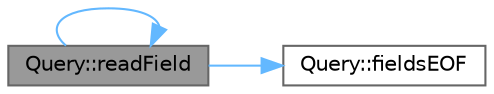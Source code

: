 digraph "Query::readField"
{
 // INTERACTIVE_SVG=YES
 // LATEX_PDF_SIZE
  bgcolor="transparent";
  edge [fontname=Helvetica,fontsize=10,labelfontname=Helvetica,labelfontsize=10];
  node [fontname=Helvetica,fontsize=10,shape=box,height=0.2,width=0.4];
  rankdir="LR";
  Node1 [id="Node000001",label="Query::readField",height=0.2,width=0.4,color="gray40", fillcolor="grey60", style="filled", fontcolor="black",tooltip=" "];
  Node1 -> Node2 [id="edge1_Node000001_Node000002",color="steelblue1",style="solid",tooltip=" "];
  Node2 [id="Node000002",label="Query::fieldsEOF",height=0.2,width=0.4,color="grey40", fillcolor="white", style="filled",URL="$d4/d6a/a00704_a9e0b784aa98f2f6bd5c1d6d366dd5d35.html#a9e0b784aa98f2f6bd5c1d6d366dd5d35",tooltip=" "];
  Node1 -> Node1 [id="edge2_Node000001_Node000001",color="steelblue1",style="solid",tooltip=" "];
}
